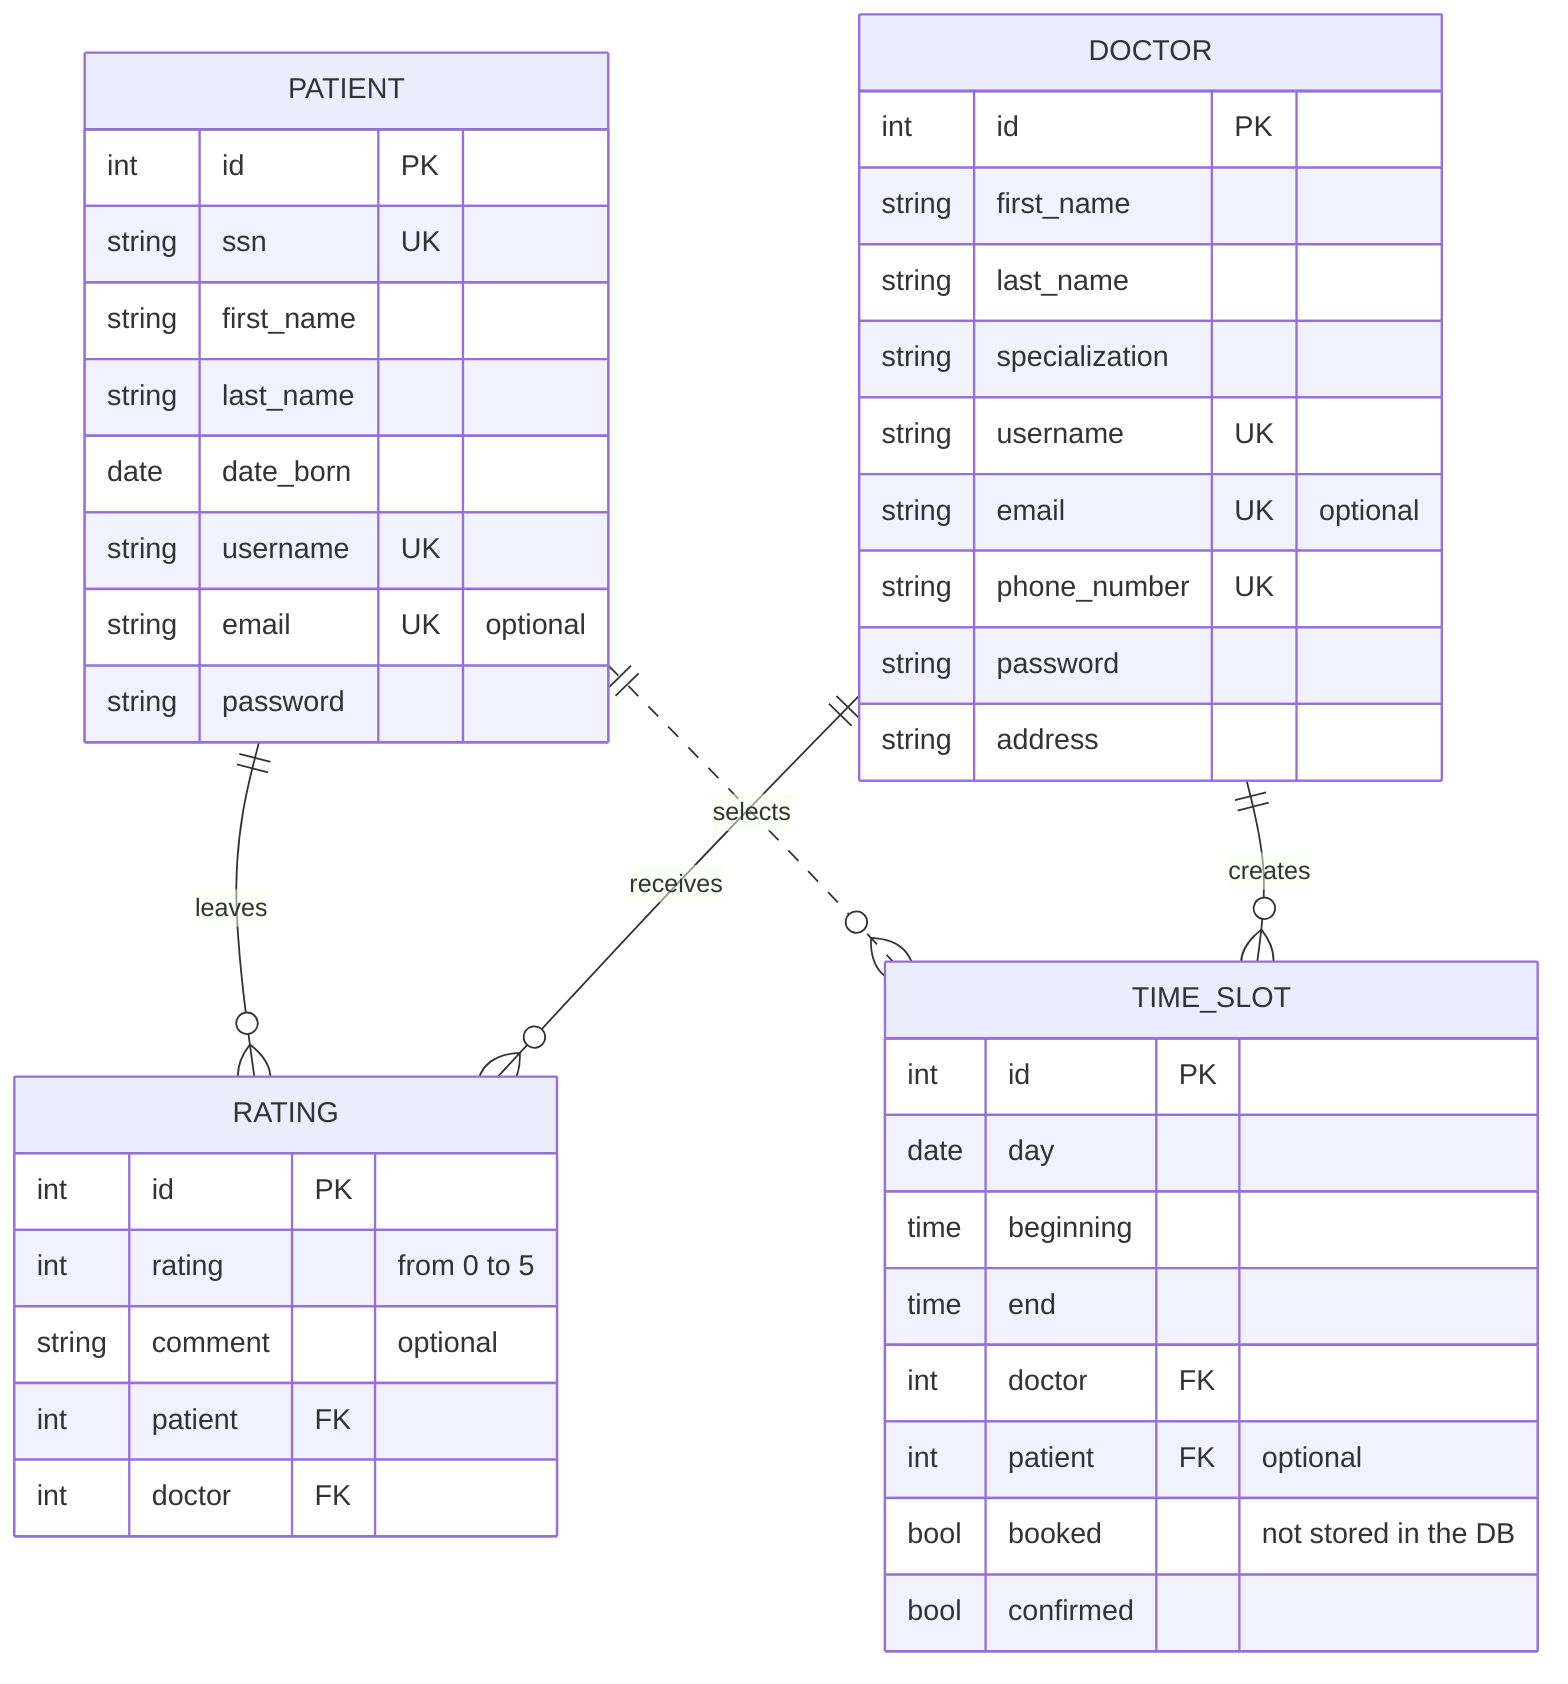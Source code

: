 erDiagram
    PATIENT ||--o{ RATING : leaves
    PATIENT ||..o{ TIME_SLOT : selects
    DOCTOR ||--o{ RATING : receives
    DOCTOR ||--o{ TIME_SLOT : creates
    DOCTOR{
        int id PK
        string first_name
        string last_name
        string specialization
        string username UK
        string email UK "optional"
        string phone_number UK
        string password
        string address
    }
    PATIENT{
        int id PK
        string ssn UK
        string first_name
        string last_name
        date date_born
        string username UK
        string email UK "optional"
        string password
    }
    RATING{
        int id PK
        int rating "from 0 to 5"
        string comment "optional"
        int patient FK
        int doctor FK
    }
    TIME_SLOT{
        int id PK
        date day
        time beginning
        time end
        int doctor FK
        int patient FK "optional"
        bool booked "not stored in the DB"
        bool confirmed
    }